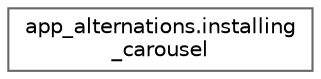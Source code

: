 digraph "Graphical Class Hierarchy"
{
 // LATEX_PDF_SIZE
  bgcolor="transparent";
  edge [fontname=Helvetica,fontsize=10,labelfontname=Helvetica,labelfontsize=10];
  node [fontname=Helvetica,fontsize=10,shape=box,height=0.2,width=0.4];
  rankdir="LR";
  Node0 [label="app_alternations.installing\l_carousel",height=0.2,width=0.4,color="grey40", fillcolor="white", style="filled",URL="$d5/d77/classapp__alternations_1_1installing__carousel.html",tooltip=" "];
}
